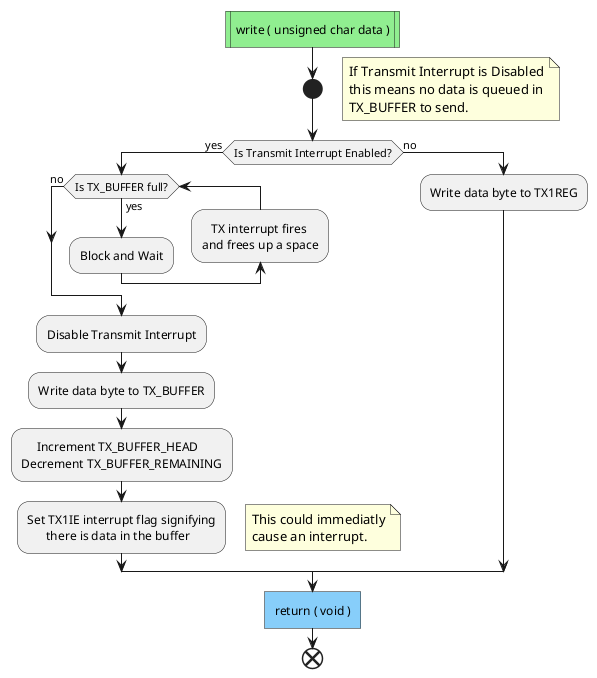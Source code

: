 ' This graph shows the flow of the uart_write() function
@startuml driver-uart-write
skinparam ConditionEndStyle hline
#LightGreen:write ( unsigned char data )|
start
floating note right
    If Transmit Interrupt is Disabled
    this means no data is queued in
    TX_BUFFER to send.
end note
if (Is Transmit Interrupt Enabled?) then (yes)
    while (Is TX_BUFFER full?) is (yes)
        backward :   TX interrupt fires \nand frees up a space;
        :Block and Wait;
    endwhile (no)
    :Disable Transmit Interrupt;
    :Write data byte to TX_BUFFER;
    :     Increment TX_BUFFER_HEAD
    Decrement TX_BUFFER_REMAINING;
    :Set TX1IE interrupt flag signifying 
          there is data in the buffer;
    floating note right
        This could immediatly
        cause an interrupt.
    end note
else (no)
    :Write data byte to TX1REG;
endif
#LightSkyBlue:return ( void )]
end
@enduml

' This graph shows the flow of the uart_read() function.
@startuml driver-uart-read
skinparam ConditionEndStyle hline
#LightGreen:unsigned char read ( void )|
start
while (Is there data in RX_BUFFER?) is (no)
endwhile(yes)
:Read **data** from RX_BUFFER_TAIL;
:Increment RX_BUFFER_TAIL;
:Disable Receive Interrupts;
:Decrement RX_BUFFER_REMAINING;
:Enable Interrupts;
floating note left
    This could immediatly
    cause an interrupt.
end note
#LightSkyBlue:return ( **data** )]
end
@enduml

' This graph shows the flow of the Transmit Interrupt Service Routine
@startuml driver-uart-tx-isr
skinparam ConditionEndStyle hline
#LightGreen:uart_tx_isr ( void )|
start
if (Is there data in TX_BUFFER?) then (yes)
    :Write TX_BUFFER_HEAD to TX1REG;
    :      Increment TX_BUFFER_TAIL
    Increment TX_BUFFER_REMAINING;
else (no)
    :Disable Transmit Interrupts;
endif
#LightSkyBlue:return ( void )]
end
@enduml

' This graph shows the flow of the Receive Interrupt Service Routine
@startuml driver-uart-rx-isr
skinparam ConditionEndStyle hline
#LightGreen:uart_rx_isr ( void )|
start
:   Read a byte of data from 
RC1REG into RX_BUFFER;
:Increment RX_BUFFER_HEAD;
:Increment RX_BUFFER_REMAINING;
#LightSkyBlue:return ( void )]
end
@enduml

